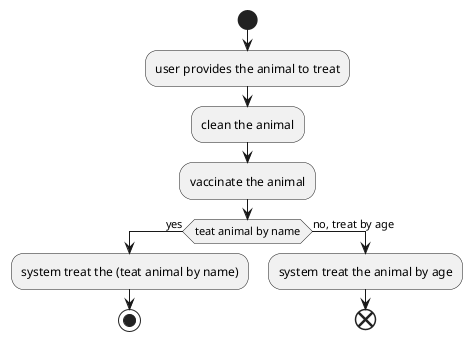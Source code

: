 @startuml

start
:user provides the animal to treat;
:clean the animal;
:vaccinate the animal;

if (teat animal by name) then(yes)
 :system treat the (teat animal by name);
 stop;
 else (no, treat by age)
 :system treat the animal by age;
end;

@enduml